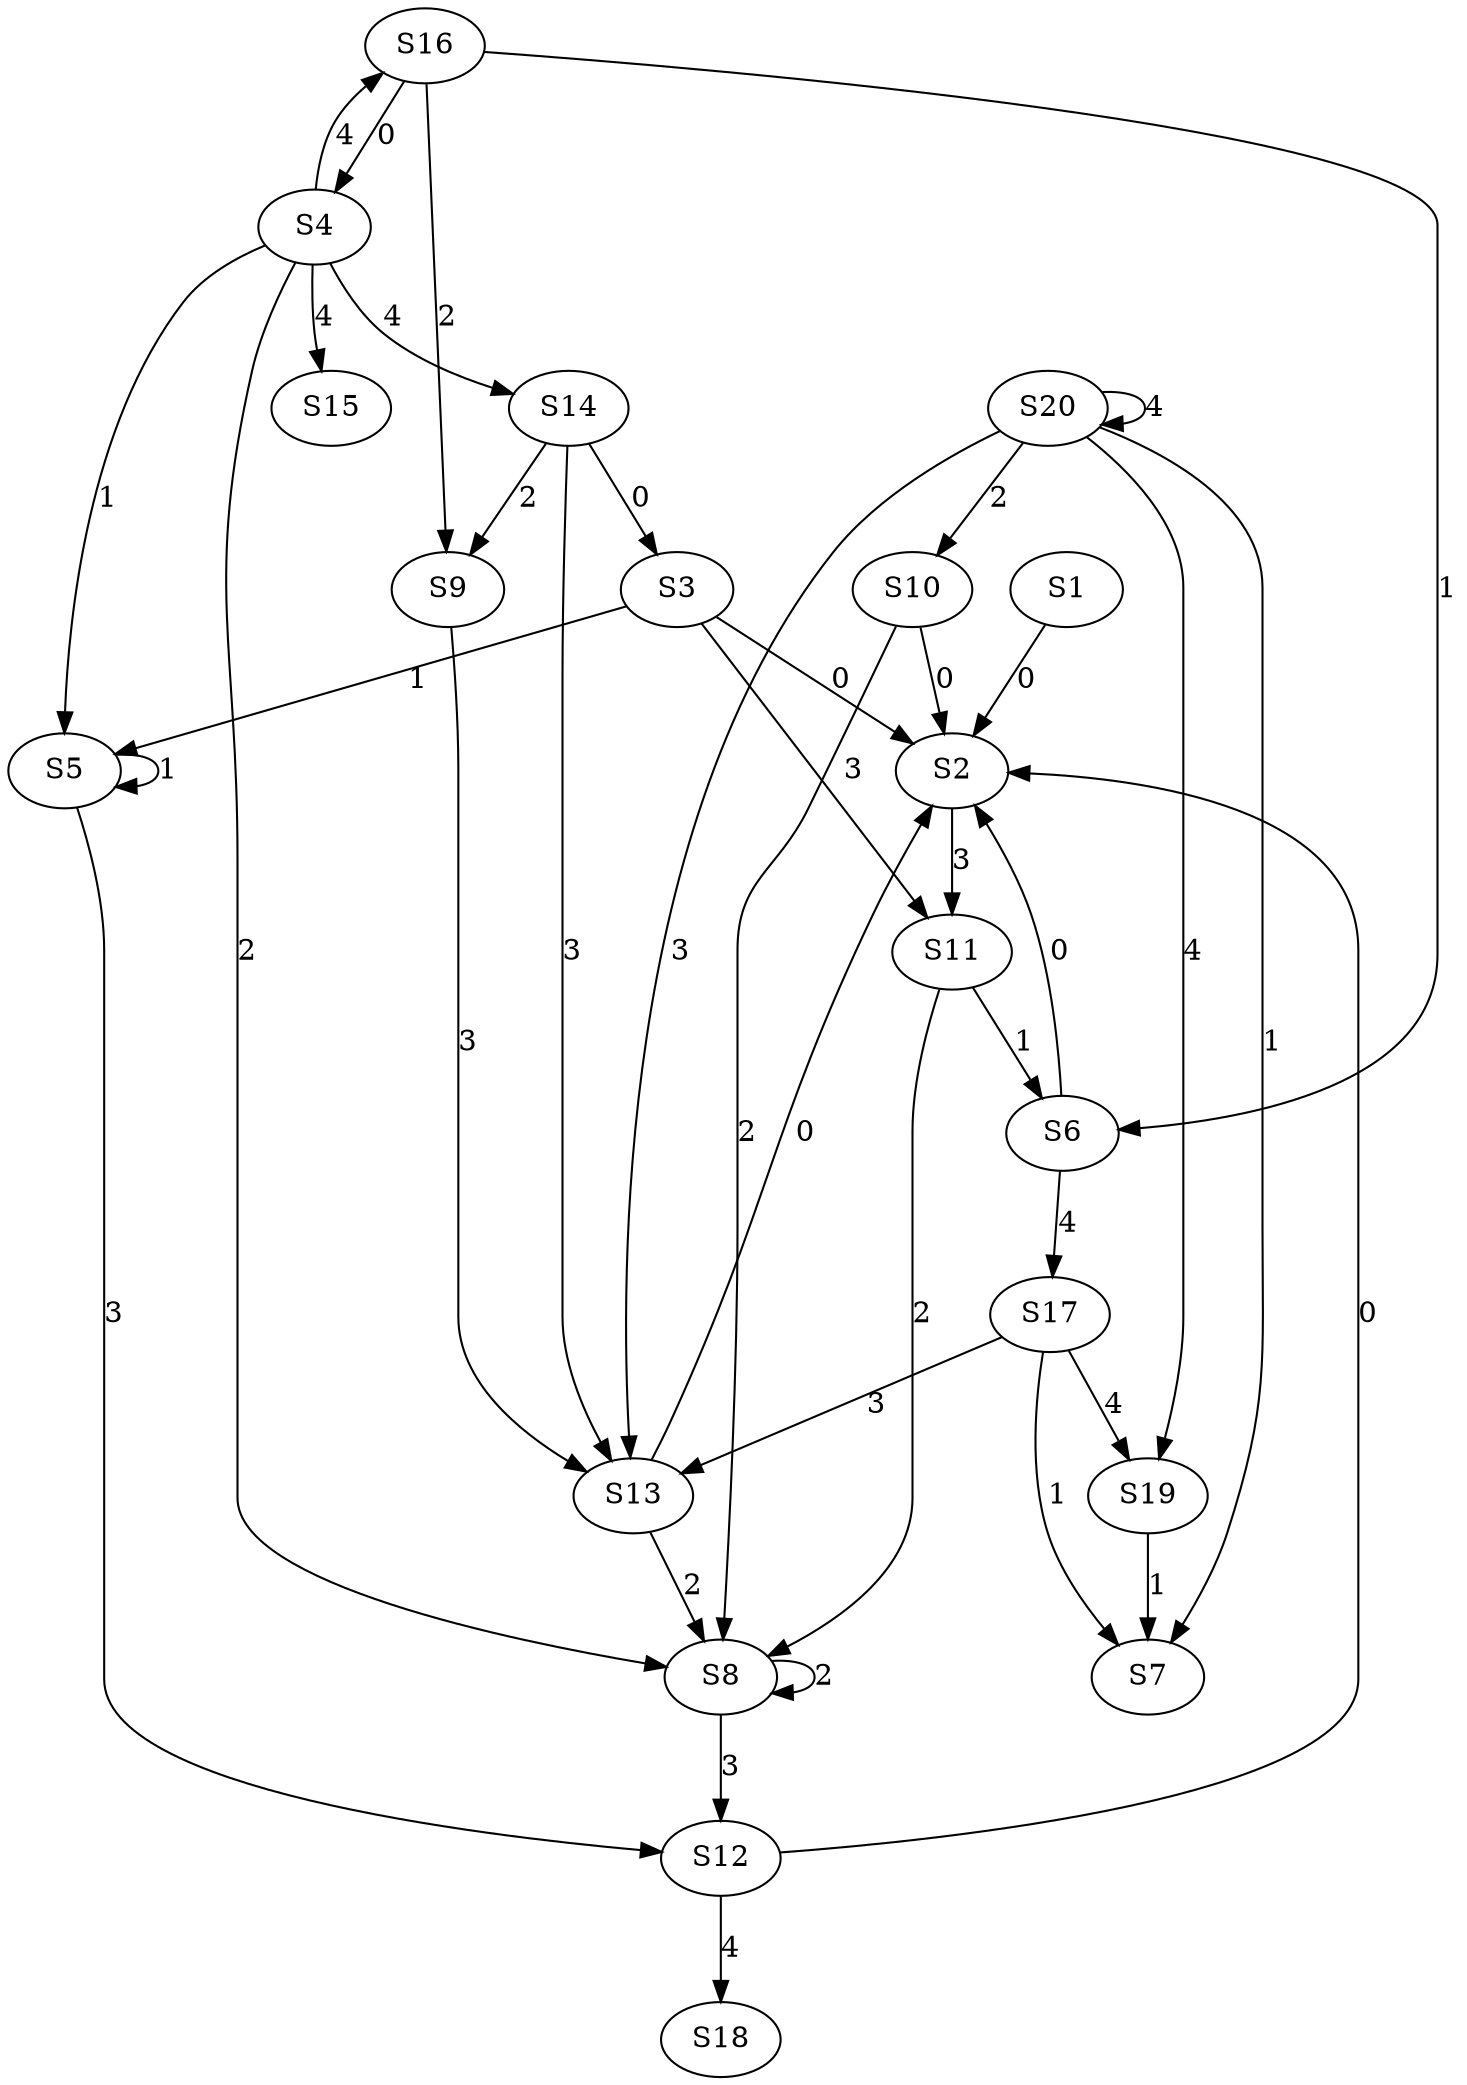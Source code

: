 strict digraph {
	S1 -> S2 [ label = 0 ];
	S3 -> S2 [ label = 0 ];
	S6 -> S2 [ label = 0 ];
	S10 -> S2 [ label = 0 ];
	S12 -> S2 [ label = 0 ];
	S13 -> S2 [ label = 0 ];
	S14 -> S3 [ label = 0 ];
	S16 -> S4 [ label = 0 ];
	S3 -> S5 [ label = 1 ];
	S4 -> S5 [ label = 1 ];
	S5 -> S5 [ label = 1 ];
	S11 -> S6 [ label = 1 ];
	S16 -> S6 [ label = 1 ];
	S17 -> S7 [ label = 1 ];
	S19 -> S7 [ label = 1 ];
	S20 -> S7 [ label = 1 ];
	S4 -> S8 [ label = 2 ];
	S8 -> S8 [ label = 2 ];
	S10 -> S8 [ label = 2 ];
	S11 -> S8 [ label = 2 ];
	S13 -> S8 [ label = 2 ];
	S14 -> S9 [ label = 2 ];
	S16 -> S9 [ label = 2 ];
	S20 -> S10 [ label = 2 ];
	S2 -> S11 [ label = 3 ];
	S3 -> S11 [ label = 3 ];
	S5 -> S12 [ label = 3 ];
	S8 -> S12 [ label = 3 ];
	S9 -> S13 [ label = 3 ];
	S14 -> S13 [ label = 3 ];
	S17 -> S13 [ label = 3 ];
	S20 -> S13 [ label = 3 ];
	S4 -> S14 [ label = 4 ];
	S4 -> S15 [ label = 4 ];
	S4 -> S16 [ label = 4 ];
	S6 -> S17 [ label = 4 ];
	S12 -> S18 [ label = 4 ];
	S17 -> S19 [ label = 4 ];
	S20 -> S19 [ label = 4 ];
	S20 -> S20 [ label = 4 ];
}